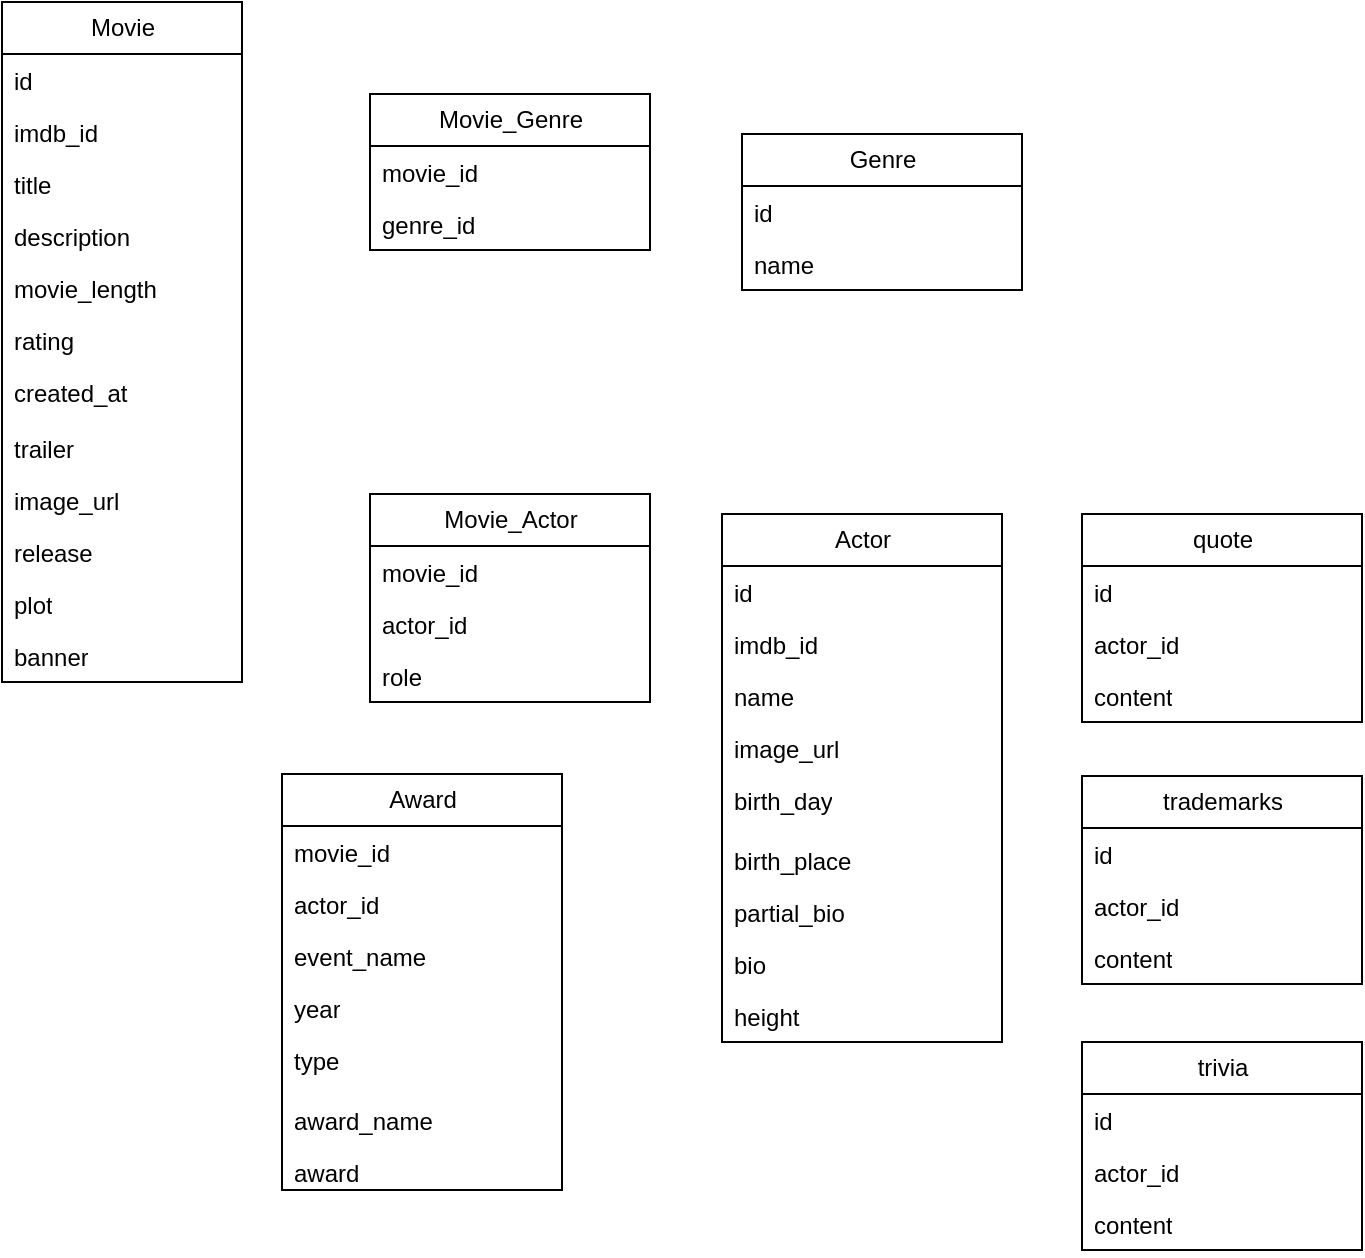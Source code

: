 <mxfile version="21.7.1" type="device">
  <diagram name="Trang-1" id="8Joj5ges-zUQHdTANW5D">
    <mxGraphModel dx="1290" dy="566" grid="1" gridSize="10" guides="1" tooltips="1" connect="1" arrows="1" fold="1" page="1" pageScale="1" pageWidth="827" pageHeight="1169" math="0" shadow="0">
      <root>
        <mxCell id="0" />
        <mxCell id="1" parent="0" />
        <object label="Movie" title="" id="jSldwDMk-tZDix9xM2WW-11">
          <mxCell style="swimlane;fontStyle=0;childLayout=stackLayout;horizontal=1;startSize=26;fillColor=none;horizontalStack=0;resizeParent=1;resizeParentMax=0;resizeLast=0;collapsible=1;marginBottom=0;html=1;" vertex="1" parent="1">
            <mxGeometry x="90" y="94" width="120" height="340" as="geometry">
              <mxRectangle x="210" y="94" width="70" height="30" as="alternateBounds" />
            </mxGeometry>
          </mxCell>
        </object>
        <mxCell id="jSldwDMk-tZDix9xM2WW-12" value="id" style="text;strokeColor=none;fillColor=none;align=left;verticalAlign=top;spacingLeft=4;spacingRight=4;overflow=hidden;rotatable=0;points=[[0,0.5],[1,0.5]];portConstraint=eastwest;whiteSpace=wrap;html=1;" vertex="1" parent="jSldwDMk-tZDix9xM2WW-11">
          <mxGeometry y="26" width="120" height="26" as="geometry" />
        </mxCell>
        <mxCell id="jSldwDMk-tZDix9xM2WW-13" value="imdb_id" style="text;strokeColor=none;fillColor=none;align=left;verticalAlign=top;spacingLeft=4;spacingRight=4;overflow=hidden;rotatable=0;points=[[0,0.5],[1,0.5]];portConstraint=eastwest;whiteSpace=wrap;html=1;" vertex="1" parent="jSldwDMk-tZDix9xM2WW-11">
          <mxGeometry y="52" width="120" height="26" as="geometry" />
        </mxCell>
        <mxCell id="jSldwDMk-tZDix9xM2WW-14" value="title" style="text;strokeColor=none;fillColor=none;align=left;verticalAlign=top;spacingLeft=4;spacingRight=4;overflow=hidden;rotatable=0;points=[[0,0.5],[1,0.5]];portConstraint=eastwest;whiteSpace=wrap;html=1;" vertex="1" parent="jSldwDMk-tZDix9xM2WW-11">
          <mxGeometry y="78" width="120" height="26" as="geometry" />
        </mxCell>
        <mxCell id="jSldwDMk-tZDix9xM2WW-16" value="description" style="text;strokeColor=none;fillColor=none;align=left;verticalAlign=top;spacingLeft=4;spacingRight=4;overflow=hidden;rotatable=0;points=[[0,0.5],[1,0.5]];portConstraint=eastwest;whiteSpace=wrap;html=1;" vertex="1" parent="jSldwDMk-tZDix9xM2WW-11">
          <mxGeometry y="104" width="120" height="26" as="geometry" />
        </mxCell>
        <mxCell id="jSldwDMk-tZDix9xM2WW-15" value="movie_length" style="text;strokeColor=none;fillColor=none;align=left;verticalAlign=top;spacingLeft=4;spacingRight=4;overflow=hidden;rotatable=0;points=[[0,0.5],[1,0.5]];portConstraint=eastwest;whiteSpace=wrap;html=1;" vertex="1" parent="jSldwDMk-tZDix9xM2WW-11">
          <mxGeometry y="130" width="120" height="26" as="geometry" />
        </mxCell>
        <mxCell id="jSldwDMk-tZDix9xM2WW-19" value="rating&lt;br&gt;" style="text;strokeColor=none;fillColor=none;align=left;verticalAlign=top;spacingLeft=4;spacingRight=4;overflow=hidden;rotatable=0;points=[[0,0.5],[1,0.5]];portConstraint=eastwest;whiteSpace=wrap;html=1;" vertex="1" parent="jSldwDMk-tZDix9xM2WW-11">
          <mxGeometry y="156" width="120" height="26" as="geometry" />
        </mxCell>
        <mxCell id="jSldwDMk-tZDix9xM2WW-18" value="created_at" style="text;strokeColor=none;fillColor=none;align=left;verticalAlign=top;spacingLeft=4;spacingRight=4;overflow=hidden;rotatable=0;points=[[0,0.5],[1,0.5]];portConstraint=eastwest;whiteSpace=wrap;html=1;" vertex="1" parent="jSldwDMk-tZDix9xM2WW-11">
          <mxGeometry y="182" width="120" height="28" as="geometry" />
        </mxCell>
        <mxCell id="jSldwDMk-tZDix9xM2WW-17" value="trailer" style="text;strokeColor=none;fillColor=none;align=left;verticalAlign=top;spacingLeft=4;spacingRight=4;overflow=hidden;rotatable=0;points=[[0,0.5],[1,0.5]];portConstraint=eastwest;whiteSpace=wrap;html=1;" vertex="1" parent="jSldwDMk-tZDix9xM2WW-11">
          <mxGeometry y="210" width="120" height="26" as="geometry" />
        </mxCell>
        <mxCell id="jSldwDMk-tZDix9xM2WW-22" value="image_url" style="text;strokeColor=none;fillColor=none;align=left;verticalAlign=top;spacingLeft=4;spacingRight=4;overflow=hidden;rotatable=0;points=[[0,0.5],[1,0.5]];portConstraint=eastwest;whiteSpace=wrap;html=1;" vertex="1" parent="jSldwDMk-tZDix9xM2WW-11">
          <mxGeometry y="236" width="120" height="26" as="geometry" />
        </mxCell>
        <mxCell id="jSldwDMk-tZDix9xM2WW-21" value="release" style="text;strokeColor=none;fillColor=none;align=left;verticalAlign=top;spacingLeft=4;spacingRight=4;overflow=hidden;rotatable=0;points=[[0,0.5],[1,0.5]];portConstraint=eastwest;whiteSpace=wrap;html=1;" vertex="1" parent="jSldwDMk-tZDix9xM2WW-11">
          <mxGeometry y="262" width="120" height="26" as="geometry" />
        </mxCell>
        <mxCell id="jSldwDMk-tZDix9xM2WW-20" value="plot" style="text;strokeColor=none;fillColor=none;align=left;verticalAlign=top;spacingLeft=4;spacingRight=4;overflow=hidden;rotatable=0;points=[[0,0.5],[1,0.5]];portConstraint=eastwest;whiteSpace=wrap;html=1;" vertex="1" parent="jSldwDMk-tZDix9xM2WW-11">
          <mxGeometry y="288" width="120" height="26" as="geometry" />
        </mxCell>
        <mxCell id="jSldwDMk-tZDix9xM2WW-25" value="banner" style="text;strokeColor=none;fillColor=none;align=left;verticalAlign=top;spacingLeft=4;spacingRight=4;overflow=hidden;rotatable=0;points=[[0,0.5],[1,0.5]];portConstraint=eastwest;whiteSpace=wrap;html=1;" vertex="1" parent="jSldwDMk-tZDix9xM2WW-11">
          <mxGeometry y="314" width="120" height="26" as="geometry" />
        </mxCell>
        <mxCell id="jSldwDMk-tZDix9xM2WW-54" value="Genre" style="swimlane;fontStyle=0;childLayout=stackLayout;horizontal=1;startSize=26;fillColor=none;horizontalStack=0;resizeParent=1;resizeParentMax=0;resizeLast=0;collapsible=1;marginBottom=0;html=1;" vertex="1" parent="1">
          <mxGeometry x="460" y="160" width="140" height="78" as="geometry" />
        </mxCell>
        <mxCell id="jSldwDMk-tZDix9xM2WW-55" value="id" style="text;strokeColor=none;fillColor=none;align=left;verticalAlign=top;spacingLeft=4;spacingRight=4;overflow=hidden;rotatable=0;points=[[0,0.5],[1,0.5]];portConstraint=eastwest;whiteSpace=wrap;html=1;" vertex="1" parent="jSldwDMk-tZDix9xM2WW-54">
          <mxGeometry y="26" width="140" height="26" as="geometry" />
        </mxCell>
        <mxCell id="jSldwDMk-tZDix9xM2WW-56" value="name" style="text;strokeColor=none;fillColor=none;align=left;verticalAlign=top;spacingLeft=4;spacingRight=4;overflow=hidden;rotatable=0;points=[[0,0.5],[1,0.5]];portConstraint=eastwest;whiteSpace=wrap;html=1;" vertex="1" parent="jSldwDMk-tZDix9xM2WW-54">
          <mxGeometry y="52" width="140" height="26" as="geometry" />
        </mxCell>
        <mxCell id="jSldwDMk-tZDix9xM2WW-58" value="Actor" style="swimlane;fontStyle=0;childLayout=stackLayout;horizontal=1;startSize=26;fillColor=none;horizontalStack=0;resizeParent=1;resizeParentMax=0;resizeLast=0;collapsible=1;marginBottom=0;html=1;" vertex="1" parent="1">
          <mxGeometry x="450" y="350" width="140" height="264" as="geometry" />
        </mxCell>
        <mxCell id="jSldwDMk-tZDix9xM2WW-59" value="id" style="text;strokeColor=none;fillColor=none;align=left;verticalAlign=top;spacingLeft=4;spacingRight=4;overflow=hidden;rotatable=0;points=[[0,0.5],[1,0.5]];portConstraint=eastwest;whiteSpace=wrap;html=1;" vertex="1" parent="jSldwDMk-tZDix9xM2WW-58">
          <mxGeometry y="26" width="140" height="26" as="geometry" />
        </mxCell>
        <mxCell id="jSldwDMk-tZDix9xM2WW-60" value="imdb_id" style="text;strokeColor=none;fillColor=none;align=left;verticalAlign=top;spacingLeft=4;spacingRight=4;overflow=hidden;rotatable=0;points=[[0,0.5],[1,0.5]];portConstraint=eastwest;whiteSpace=wrap;html=1;" vertex="1" parent="jSldwDMk-tZDix9xM2WW-58">
          <mxGeometry y="52" width="140" height="26" as="geometry" />
        </mxCell>
        <mxCell id="jSldwDMk-tZDix9xM2WW-61" value="name" style="text;strokeColor=none;fillColor=none;align=left;verticalAlign=top;spacingLeft=4;spacingRight=4;overflow=hidden;rotatable=0;points=[[0,0.5],[1,0.5]];portConstraint=eastwest;whiteSpace=wrap;html=1;" vertex="1" parent="jSldwDMk-tZDix9xM2WW-58">
          <mxGeometry y="78" width="140" height="26" as="geometry" />
        </mxCell>
        <mxCell id="jSldwDMk-tZDix9xM2WW-62" value="image_url" style="text;strokeColor=none;fillColor=none;align=left;verticalAlign=top;spacingLeft=4;spacingRight=4;overflow=hidden;rotatable=0;points=[[0,0.5],[1,0.5]];portConstraint=eastwest;whiteSpace=wrap;html=1;" vertex="1" parent="jSldwDMk-tZDix9xM2WW-58">
          <mxGeometry y="104" width="140" height="26" as="geometry" />
        </mxCell>
        <mxCell id="jSldwDMk-tZDix9xM2WW-63" value="birth_day" style="text;strokeColor=none;fillColor=none;align=left;verticalAlign=top;spacingLeft=4;spacingRight=4;overflow=hidden;rotatable=0;points=[[0,0.5],[1,0.5]];portConstraint=eastwest;whiteSpace=wrap;html=1;" vertex="1" parent="jSldwDMk-tZDix9xM2WW-58">
          <mxGeometry y="130" width="140" height="30" as="geometry" />
        </mxCell>
        <mxCell id="jSldwDMk-tZDix9xM2WW-64" value="birth_place" style="text;strokeColor=none;fillColor=none;align=left;verticalAlign=top;spacingLeft=4;spacingRight=4;overflow=hidden;rotatable=0;points=[[0,0.5],[1,0.5]];portConstraint=eastwest;whiteSpace=wrap;html=1;" vertex="1" parent="jSldwDMk-tZDix9xM2WW-58">
          <mxGeometry y="160" width="140" height="26" as="geometry" />
        </mxCell>
        <mxCell id="jSldwDMk-tZDix9xM2WW-65" value="partial_bio&lt;br&gt;" style="text;strokeColor=none;fillColor=none;align=left;verticalAlign=top;spacingLeft=4;spacingRight=4;overflow=hidden;rotatable=0;points=[[0,0.5],[1,0.5]];portConstraint=eastwest;whiteSpace=wrap;html=1;" vertex="1" parent="jSldwDMk-tZDix9xM2WW-58">
          <mxGeometry y="186" width="140" height="26" as="geometry" />
        </mxCell>
        <mxCell id="jSldwDMk-tZDix9xM2WW-67" value="bio" style="text;strokeColor=none;fillColor=none;align=left;verticalAlign=top;spacingLeft=4;spacingRight=4;overflow=hidden;rotatable=0;points=[[0,0.5],[1,0.5]];portConstraint=eastwest;whiteSpace=wrap;html=1;" vertex="1" parent="jSldwDMk-tZDix9xM2WW-58">
          <mxGeometry y="212" width="140" height="26" as="geometry" />
        </mxCell>
        <mxCell id="jSldwDMk-tZDix9xM2WW-66" value="height" style="text;strokeColor=none;fillColor=none;align=left;verticalAlign=top;spacingLeft=4;spacingRight=4;overflow=hidden;rotatable=0;points=[[0,0.5],[1,0.5]];portConstraint=eastwest;whiteSpace=wrap;html=1;" vertex="1" parent="jSldwDMk-tZDix9xM2WW-58">
          <mxGeometry y="238" width="140" height="26" as="geometry" />
        </mxCell>
        <mxCell id="jSldwDMk-tZDix9xM2WW-68" value="Award" style="swimlane;fontStyle=0;childLayout=stackLayout;horizontal=1;startSize=26;fillColor=none;horizontalStack=0;resizeParent=1;resizeParentMax=0;resizeLast=0;collapsible=1;marginBottom=0;html=1;" vertex="1" parent="1">
          <mxGeometry x="230" y="480" width="140" height="208" as="geometry" />
        </mxCell>
        <mxCell id="jSldwDMk-tZDix9xM2WW-69" value="movie_id" style="text;strokeColor=none;fillColor=none;align=left;verticalAlign=top;spacingLeft=4;spacingRight=4;overflow=hidden;rotatable=0;points=[[0,0.5],[1,0.5]];portConstraint=eastwest;whiteSpace=wrap;html=1;" vertex="1" parent="jSldwDMk-tZDix9xM2WW-68">
          <mxGeometry y="26" width="140" height="26" as="geometry" />
        </mxCell>
        <mxCell id="jSldwDMk-tZDix9xM2WW-70" value="actor_id" style="text;strokeColor=none;fillColor=none;align=left;verticalAlign=top;spacingLeft=4;spacingRight=4;overflow=hidden;rotatable=0;points=[[0,0.5],[1,0.5]];portConstraint=eastwest;whiteSpace=wrap;html=1;" vertex="1" parent="jSldwDMk-tZDix9xM2WW-68">
          <mxGeometry y="52" width="140" height="26" as="geometry" />
        </mxCell>
        <mxCell id="jSldwDMk-tZDix9xM2WW-71" value="event_name" style="text;strokeColor=none;fillColor=none;align=left;verticalAlign=top;spacingLeft=4;spacingRight=4;overflow=hidden;rotatable=0;points=[[0,0.5],[1,0.5]];portConstraint=eastwest;whiteSpace=wrap;html=1;" vertex="1" parent="jSldwDMk-tZDix9xM2WW-68">
          <mxGeometry y="78" width="140" height="26" as="geometry" />
        </mxCell>
        <mxCell id="jSldwDMk-tZDix9xM2WW-72" value="year" style="text;strokeColor=none;fillColor=none;align=left;verticalAlign=top;spacingLeft=4;spacingRight=4;overflow=hidden;rotatable=0;points=[[0,0.5],[1,0.5]];portConstraint=eastwest;whiteSpace=wrap;html=1;" vertex="1" parent="jSldwDMk-tZDix9xM2WW-68">
          <mxGeometry y="104" width="140" height="26" as="geometry" />
        </mxCell>
        <mxCell id="jSldwDMk-tZDix9xM2WW-73" value="type&lt;span style=&quot;white-space: pre;&quot;&gt;&#x9;&lt;/span&gt;" style="text;strokeColor=none;fillColor=none;align=left;verticalAlign=top;spacingLeft=4;spacingRight=4;overflow=hidden;rotatable=0;points=[[0,0.5],[1,0.5]];portConstraint=eastwest;whiteSpace=wrap;html=1;" vertex="1" parent="jSldwDMk-tZDix9xM2WW-68">
          <mxGeometry y="130" width="140" height="30" as="geometry" />
        </mxCell>
        <mxCell id="jSldwDMk-tZDix9xM2WW-74" value="award_name" style="text;strokeColor=none;fillColor=none;align=left;verticalAlign=top;spacingLeft=4;spacingRight=4;overflow=hidden;rotatable=0;points=[[0,0.5],[1,0.5]];portConstraint=eastwest;whiteSpace=wrap;html=1;" vertex="1" parent="jSldwDMk-tZDix9xM2WW-68">
          <mxGeometry y="160" width="140" height="26" as="geometry" />
        </mxCell>
        <mxCell id="jSldwDMk-tZDix9xM2WW-75" value="award" style="text;strokeColor=none;fillColor=none;align=left;verticalAlign=top;spacingLeft=4;spacingRight=4;overflow=hidden;rotatable=0;points=[[0,0.5],[1,0.5]];portConstraint=eastwest;whiteSpace=wrap;html=1;" vertex="1" parent="jSldwDMk-tZDix9xM2WW-68">
          <mxGeometry y="186" width="140" height="22" as="geometry" />
        </mxCell>
        <mxCell id="jSldwDMk-tZDix9xM2WW-78" value="Movie_Actor" style="swimlane;fontStyle=0;childLayout=stackLayout;horizontal=1;startSize=26;fillColor=none;horizontalStack=0;resizeParent=1;resizeParentMax=0;resizeLast=0;collapsible=1;marginBottom=0;html=1;" vertex="1" parent="1">
          <mxGeometry x="274" y="340" width="140" height="104" as="geometry" />
        </mxCell>
        <mxCell id="jSldwDMk-tZDix9xM2WW-79" value="movie_id" style="text;strokeColor=none;fillColor=none;align=left;verticalAlign=top;spacingLeft=4;spacingRight=4;overflow=hidden;rotatable=0;points=[[0,0.5],[1,0.5]];portConstraint=eastwest;whiteSpace=wrap;html=1;" vertex="1" parent="jSldwDMk-tZDix9xM2WW-78">
          <mxGeometry y="26" width="140" height="26" as="geometry" />
        </mxCell>
        <mxCell id="jSldwDMk-tZDix9xM2WW-80" value="actor_id" style="text;strokeColor=none;fillColor=none;align=left;verticalAlign=top;spacingLeft=4;spacingRight=4;overflow=hidden;rotatable=0;points=[[0,0.5],[1,0.5]];portConstraint=eastwest;whiteSpace=wrap;html=1;" vertex="1" parent="jSldwDMk-tZDix9xM2WW-78">
          <mxGeometry y="52" width="140" height="26" as="geometry" />
        </mxCell>
        <mxCell id="jSldwDMk-tZDix9xM2WW-94" value="role" style="text;strokeColor=none;fillColor=none;align=left;verticalAlign=top;spacingLeft=4;spacingRight=4;overflow=hidden;rotatable=0;points=[[0,0.5],[1,0.5]];portConstraint=eastwest;whiteSpace=wrap;html=1;" vertex="1" parent="jSldwDMk-tZDix9xM2WW-78">
          <mxGeometry y="78" width="140" height="26" as="geometry" />
        </mxCell>
        <mxCell id="jSldwDMk-tZDix9xM2WW-81" value="Movie_Genre" style="swimlane;fontStyle=0;childLayout=stackLayout;horizontal=1;startSize=26;fillColor=none;horizontalStack=0;resizeParent=1;resizeParentMax=0;resizeLast=0;collapsible=1;marginBottom=0;html=1;" vertex="1" parent="1">
          <mxGeometry x="274" y="140" width="140" height="78" as="geometry" />
        </mxCell>
        <mxCell id="jSldwDMk-tZDix9xM2WW-82" value="movie_id" style="text;strokeColor=none;fillColor=none;align=left;verticalAlign=top;spacingLeft=4;spacingRight=4;overflow=hidden;rotatable=0;points=[[0,0.5],[1,0.5]];portConstraint=eastwest;whiteSpace=wrap;html=1;" vertex="1" parent="jSldwDMk-tZDix9xM2WW-81">
          <mxGeometry y="26" width="140" height="26" as="geometry" />
        </mxCell>
        <mxCell id="jSldwDMk-tZDix9xM2WW-83" value="genre_id&lt;br&gt;" style="text;strokeColor=none;fillColor=none;align=left;verticalAlign=top;spacingLeft=4;spacingRight=4;overflow=hidden;rotatable=0;points=[[0,0.5],[1,0.5]];portConstraint=eastwest;whiteSpace=wrap;html=1;" vertex="1" parent="jSldwDMk-tZDix9xM2WW-81">
          <mxGeometry y="52" width="140" height="26" as="geometry" />
        </mxCell>
        <mxCell id="jSldwDMk-tZDix9xM2WW-84" value="quote" style="swimlane;fontStyle=0;childLayout=stackLayout;horizontal=1;startSize=26;fillColor=none;horizontalStack=0;resizeParent=1;resizeParentMax=0;resizeLast=0;collapsible=1;marginBottom=0;html=1;" vertex="1" parent="1">
          <mxGeometry x="630" y="350" width="140" height="104" as="geometry" />
        </mxCell>
        <mxCell id="jSldwDMk-tZDix9xM2WW-85" value="id" style="text;strokeColor=none;fillColor=none;align=left;verticalAlign=top;spacingLeft=4;spacingRight=4;overflow=hidden;rotatable=0;points=[[0,0.5],[1,0.5]];portConstraint=eastwest;whiteSpace=wrap;html=1;" vertex="1" parent="jSldwDMk-tZDix9xM2WW-84">
          <mxGeometry y="26" width="140" height="26" as="geometry" />
        </mxCell>
        <mxCell id="jSldwDMk-tZDix9xM2WW-86" value="actor_id" style="text;strokeColor=none;fillColor=none;align=left;verticalAlign=top;spacingLeft=4;spacingRight=4;overflow=hidden;rotatable=0;points=[[0,0.5],[1,0.5]];portConstraint=eastwest;whiteSpace=wrap;html=1;" vertex="1" parent="jSldwDMk-tZDix9xM2WW-84">
          <mxGeometry y="52" width="140" height="26" as="geometry" />
        </mxCell>
        <mxCell id="jSldwDMk-tZDix9xM2WW-87" value="content" style="text;strokeColor=none;fillColor=none;align=left;verticalAlign=top;spacingLeft=4;spacingRight=4;overflow=hidden;rotatable=0;points=[[0,0.5],[1,0.5]];portConstraint=eastwest;whiteSpace=wrap;html=1;" vertex="1" parent="jSldwDMk-tZDix9xM2WW-84">
          <mxGeometry y="78" width="140" height="26" as="geometry" />
        </mxCell>
        <mxCell id="jSldwDMk-tZDix9xM2WW-96" value="trademarks" style="swimlane;fontStyle=0;childLayout=stackLayout;horizontal=1;startSize=26;fillColor=none;horizontalStack=0;resizeParent=1;resizeParentMax=0;resizeLast=0;collapsible=1;marginBottom=0;html=1;" vertex="1" parent="1">
          <mxGeometry x="630" y="481" width="140" height="104" as="geometry" />
        </mxCell>
        <mxCell id="jSldwDMk-tZDix9xM2WW-97" value="id" style="text;strokeColor=none;fillColor=none;align=left;verticalAlign=top;spacingLeft=4;spacingRight=4;overflow=hidden;rotatable=0;points=[[0,0.5],[1,0.5]];portConstraint=eastwest;whiteSpace=wrap;html=1;" vertex="1" parent="jSldwDMk-tZDix9xM2WW-96">
          <mxGeometry y="26" width="140" height="26" as="geometry" />
        </mxCell>
        <mxCell id="jSldwDMk-tZDix9xM2WW-98" value="actor_id" style="text;strokeColor=none;fillColor=none;align=left;verticalAlign=top;spacingLeft=4;spacingRight=4;overflow=hidden;rotatable=0;points=[[0,0.5],[1,0.5]];portConstraint=eastwest;whiteSpace=wrap;html=1;" vertex="1" parent="jSldwDMk-tZDix9xM2WW-96">
          <mxGeometry y="52" width="140" height="26" as="geometry" />
        </mxCell>
        <mxCell id="jSldwDMk-tZDix9xM2WW-99" value="content" style="text;strokeColor=none;fillColor=none;align=left;verticalAlign=top;spacingLeft=4;spacingRight=4;overflow=hidden;rotatable=0;points=[[0,0.5],[1,0.5]];portConstraint=eastwest;whiteSpace=wrap;html=1;" vertex="1" parent="jSldwDMk-tZDix9xM2WW-96">
          <mxGeometry y="78" width="140" height="26" as="geometry" />
        </mxCell>
        <mxCell id="jSldwDMk-tZDix9xM2WW-100" value="trivia" style="swimlane;fontStyle=0;childLayout=stackLayout;horizontal=1;startSize=26;fillColor=none;horizontalStack=0;resizeParent=1;resizeParentMax=0;resizeLast=0;collapsible=1;marginBottom=0;html=1;" vertex="1" parent="1">
          <mxGeometry x="630" y="614" width="140" height="104" as="geometry" />
        </mxCell>
        <mxCell id="jSldwDMk-tZDix9xM2WW-101" value="id" style="text;strokeColor=none;fillColor=none;align=left;verticalAlign=top;spacingLeft=4;spacingRight=4;overflow=hidden;rotatable=0;points=[[0,0.5],[1,0.5]];portConstraint=eastwest;whiteSpace=wrap;html=1;" vertex="1" parent="jSldwDMk-tZDix9xM2WW-100">
          <mxGeometry y="26" width="140" height="26" as="geometry" />
        </mxCell>
        <mxCell id="jSldwDMk-tZDix9xM2WW-102" value="actor_id" style="text;strokeColor=none;fillColor=none;align=left;verticalAlign=top;spacingLeft=4;spacingRight=4;overflow=hidden;rotatable=0;points=[[0,0.5],[1,0.5]];portConstraint=eastwest;whiteSpace=wrap;html=1;" vertex="1" parent="jSldwDMk-tZDix9xM2WW-100">
          <mxGeometry y="52" width="140" height="26" as="geometry" />
        </mxCell>
        <mxCell id="jSldwDMk-tZDix9xM2WW-103" value="content" style="text;strokeColor=none;fillColor=none;align=left;verticalAlign=top;spacingLeft=4;spacingRight=4;overflow=hidden;rotatable=0;points=[[0,0.5],[1,0.5]];portConstraint=eastwest;whiteSpace=wrap;html=1;" vertex="1" parent="jSldwDMk-tZDix9xM2WW-100">
          <mxGeometry y="78" width="140" height="26" as="geometry" />
        </mxCell>
      </root>
    </mxGraphModel>
  </diagram>
</mxfile>
